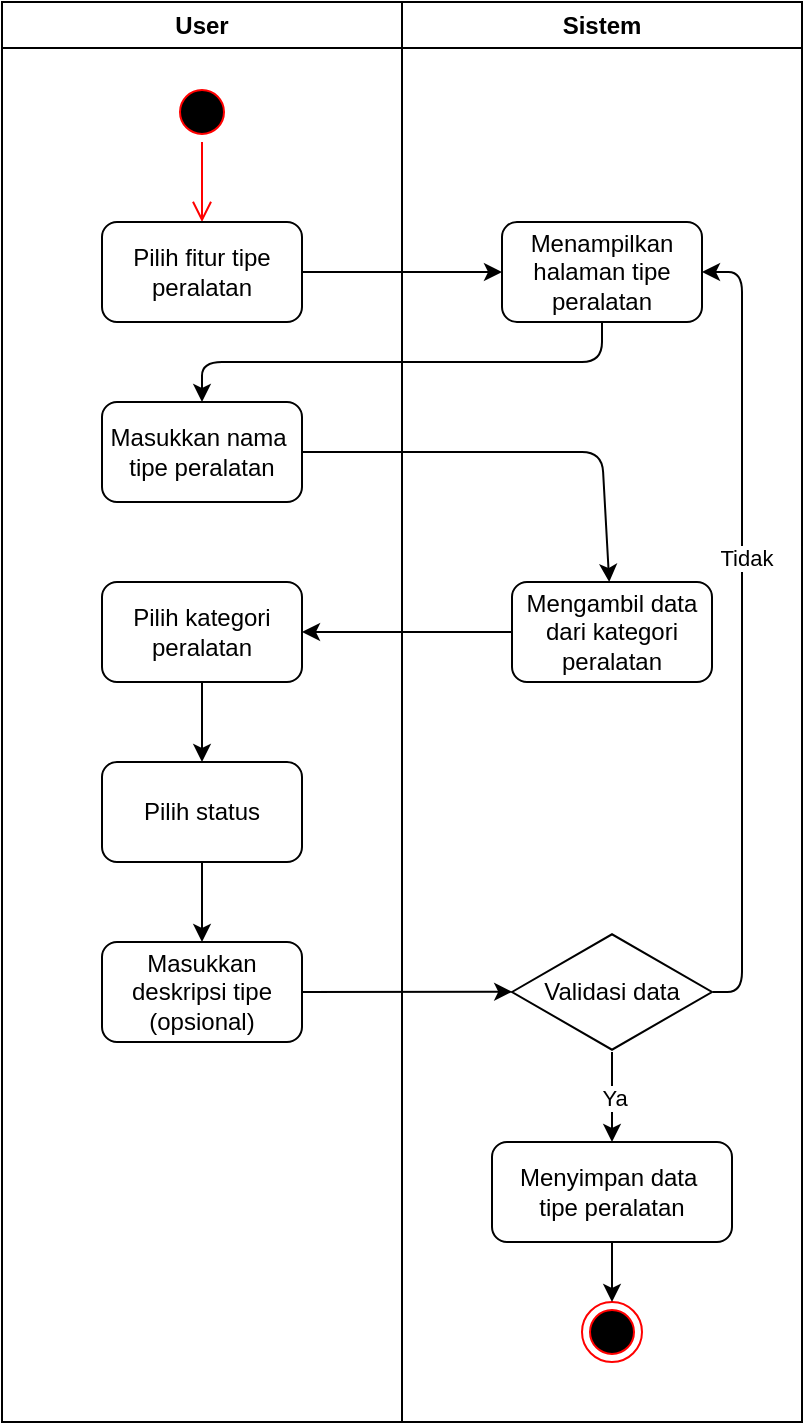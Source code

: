 <mxfile>
    <diagram id="jF7HbkomybvoWHOOlttg" name="Page-1">
        <mxGraphModel dx="1072" dy="563" grid="1" gridSize="10" guides="1" tooltips="1" connect="1" arrows="1" fold="1" page="1" pageScale="1" pageWidth="850" pageHeight="1100" math="0" shadow="0">
            <root>
                <mxCell id="0"/>
                <mxCell id="1" parent="0"/>
                <mxCell id="19" value="User" style="swimlane;whiteSpace=wrap;html=1;" parent="1" vertex="1">
                    <mxGeometry x="120" y="40" width="200" height="710" as="geometry"/>
                </mxCell>
                <mxCell id="20" value="" style="ellipse;html=1;shape=startState;fillColor=#000000;strokeColor=#ff0000;" parent="19" vertex="1">
                    <mxGeometry x="85" y="40" width="30" height="30" as="geometry"/>
                </mxCell>
                <mxCell id="21" value="" style="edgeStyle=orthogonalEdgeStyle;html=1;verticalAlign=bottom;endArrow=open;endSize=8;strokeColor=#ff0000;" parent="19" source="20" edge="1">
                    <mxGeometry relative="1" as="geometry">
                        <mxPoint x="100" y="110" as="targetPoint"/>
                    </mxGeometry>
                </mxCell>
                <mxCell id="22" value="Pilih fitur tipe peralatan" style="rounded=1;whiteSpace=wrap;html=1;" parent="19" vertex="1">
                    <mxGeometry x="50" y="110" width="100" height="50" as="geometry"/>
                </mxCell>
                <mxCell id="23" value="&lt;span style=&quot;color: rgb(0, 0, 0);&quot;&gt;Masukkan nama&amp;nbsp;&lt;/span&gt;&lt;div&gt;&lt;span style=&quot;color: rgb(0, 0, 0);&quot;&gt;tipe peralatan&lt;/span&gt;&lt;/div&gt;" style="rounded=1;whiteSpace=wrap;html=1;" parent="19" vertex="1">
                    <mxGeometry x="50" y="200" width="100" height="50" as="geometry"/>
                </mxCell>
                <mxCell id="42" value="" style="edgeStyle=none;html=1;" edge="1" parent="19" source="39" target="41">
                    <mxGeometry relative="1" as="geometry"/>
                </mxCell>
                <mxCell id="39" value="Pilih kategori peralatan" style="rounded=1;whiteSpace=wrap;html=1;" vertex="1" parent="19">
                    <mxGeometry x="50" y="290" width="100" height="50" as="geometry"/>
                </mxCell>
                <mxCell id="41" value="Pilih status" style="rounded=1;whiteSpace=wrap;html=1;" vertex="1" parent="19">
                    <mxGeometry x="50" y="380" width="100" height="50" as="geometry"/>
                </mxCell>
                <mxCell id="45" value="Masukkan deskripsi tipe (opsional)" style="rounded=1;whiteSpace=wrap;html=1;" vertex="1" parent="19">
                    <mxGeometry x="50" y="470" width="100" height="50" as="geometry"/>
                </mxCell>
                <mxCell id="46" value="" style="edgeStyle=none;html=1;" edge="1" parent="19" source="41" target="45">
                    <mxGeometry relative="1" as="geometry"/>
                </mxCell>
                <mxCell id="24" value="Sistem" style="swimlane;whiteSpace=wrap;html=1;" parent="1" vertex="1">
                    <mxGeometry x="320" y="40" width="200" height="710" as="geometry"/>
                </mxCell>
                <mxCell id="25" value="Menampilkan halaman tipe peralatan" style="rounded=1;whiteSpace=wrap;html=1;" parent="24" vertex="1">
                    <mxGeometry x="50" y="110" width="100" height="50" as="geometry"/>
                </mxCell>
                <mxCell id="37" value="Mengambil data dari kategori peralatan" style="rounded=1;whiteSpace=wrap;html=1;" vertex="1" parent="24">
                    <mxGeometry x="55" y="290" width="100" height="50" as="geometry"/>
                </mxCell>
                <mxCell id="32" value="Menyimpan data&amp;nbsp;&lt;div&gt;tipe peralatan&lt;/div&gt;" style="rounded=1;whiteSpace=wrap;html=1;" parent="24" vertex="1">
                    <mxGeometry x="45" y="570" width="120" height="50" as="geometry"/>
                </mxCell>
                <mxCell id="33" value="" style="ellipse;html=1;shape=endState;fillColor=#000000;strokeColor=#ff0000;" parent="24" vertex="1">
                    <mxGeometry x="90" y="650" width="30" height="30" as="geometry"/>
                </mxCell>
                <mxCell id="31" value="" style="edgeStyle=none;html=1;" parent="24" source="32" target="33" edge="1">
                    <mxGeometry relative="1" as="geometry"/>
                </mxCell>
                <mxCell id="30" value="Validasi data" style="html=1;whiteSpace=wrap;aspect=fixed;shape=isoRectangle;" parent="24" vertex="1">
                    <mxGeometry x="55" y="465" width="100" height="60" as="geometry"/>
                </mxCell>
                <mxCell id="26" value="" style="edgeStyle=none;html=1;" parent="24" source="30" target="32" edge="1">
                    <mxGeometry relative="1" as="geometry"/>
                </mxCell>
                <mxCell id="27" value="Ya" style="edgeLabel;html=1;align=center;verticalAlign=middle;resizable=0;points=[];" parent="26" vertex="1" connectable="0">
                    <mxGeometry x="0.017" y="1" relative="1" as="geometry">
                        <mxPoint as="offset"/>
                    </mxGeometry>
                </mxCell>
                <mxCell id="28" style="edgeStyle=none;html=1;entryX=1;entryY=0.5;entryDx=0;entryDy=0;exitX=1.004;exitY=0.5;exitDx=0;exitDy=0;exitPerimeter=0;" parent="24" source="30" target="25" edge="1">
                    <mxGeometry relative="1" as="geometry">
                        <Array as="points">
                            <mxPoint x="170" y="495"/>
                            <mxPoint x="170" y="225"/>
                            <mxPoint x="170" y="135"/>
                        </Array>
                    </mxGeometry>
                </mxCell>
                <mxCell id="29" value="Tidak" style="edgeLabel;html=1;align=center;verticalAlign=middle;resizable=0;points=[];" parent="28" vertex="1" connectable="0">
                    <mxGeometry x="0.281" y="-2" relative="1" as="geometry">
                        <mxPoint y="21" as="offset"/>
                    </mxGeometry>
                </mxCell>
                <mxCell id="34" value="" style="endArrow=classic;html=1;exitX=1;exitY=0.5;exitDx=0;exitDy=0;entryX=0;entryY=0.5;entryDx=0;entryDy=0;" parent="1" source="22" target="25" edge="1">
                    <mxGeometry width="50" height="50" relative="1" as="geometry">
                        <mxPoint x="450" y="200" as="sourcePoint"/>
                        <mxPoint x="350" y="175" as="targetPoint"/>
                    </mxGeometry>
                </mxCell>
                <mxCell id="36" style="edgeStyle=none;html=1;entryX=0.5;entryY=0;entryDx=0;entryDy=0;exitX=0.5;exitY=1;exitDx=0;exitDy=0;" parent="1" source="25" target="23" edge="1">
                    <mxGeometry relative="1" as="geometry">
                        <Array as="points">
                            <mxPoint x="420" y="220"/>
                            <mxPoint x="220" y="220"/>
                        </Array>
                    </mxGeometry>
                </mxCell>
                <mxCell id="38" value="" style="edgeStyle=none;html=1;exitX=1;exitY=0.5;exitDx=0;exitDy=0;" edge="1" parent="1" source="23" target="37">
                    <mxGeometry relative="1" as="geometry">
                        <Array as="points">
                            <mxPoint x="420" y="265"/>
                        </Array>
                    </mxGeometry>
                </mxCell>
                <mxCell id="40" value="" style="edgeStyle=none;html=1;" edge="1" parent="1" source="37" target="39">
                    <mxGeometry relative="1" as="geometry"/>
                </mxCell>
                <mxCell id="47" style="edgeStyle=none;html=1;entryX=0.001;entryY=0.498;entryDx=0;entryDy=0;entryPerimeter=0;" edge="1" parent="1" source="45" target="30">
                    <mxGeometry relative="1" as="geometry"/>
                </mxCell>
            </root>
        </mxGraphModel>
    </diagram>
</mxfile>